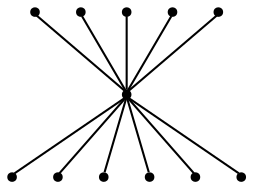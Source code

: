 graph {
  node [shape=point,comment="{\"directed\":false,\"doi\":\"10.1007/978-3-031-49275-4_13\",\"figure\":\"5 (2)\"}"]

  v0 [pos="1475.2902067029902,790.0725730649295"]
  v1 [pos="1216.3812206385433,890.2039000464015"]
  v2 [pos="1460.0159190356565,752.7253910647391"]
  v3 [pos="1412.487519288371,954.5051189041494"]
  v4 [pos="1359.020597212278,985.9055849630563"]
  v5 [pos="1243.5938839923606,1070.1429273809313"]
  v6 [pos="1021.2335491797197,1011.5843081452676"]
  v7 [pos="1456.619534469576,713.6862691825377"]
  v8 [pos="983.0399291504865,901.2513619879629"]
  v9 [pos="1123.9248058973099,691.6205797161599"]
  v10 [pos="992.3747724569564,960.6601479487654"]
  v11 [pos="989.8285014470794,846.9350556344492"]

  v0 -- v1 [id="-1",pos="1475.2902067029902,790.0725730649295 1216.3812206385433,890.2039000464015 1216.3812206385433,890.2039000464015 1216.3812206385433,890.2039000464015"]
  v11 -- v1 [id="-3",pos="989.8285014470794,846.9350556344492 1216.3812206385433,890.2039000464015 1216.3812206385433,890.2039000464015 1216.3812206385433,890.2039000464015"]
  v10 -- v1 [id="-4",pos="992.3747724569564,960.6601479487654 1216.3812206385433,890.2039000464015 1216.3812206385433,890.2039000464015 1216.3812206385433,890.2039000464015"]
  v4 -- v1 [id="-8",pos="1359.020597212278,985.9055849630563 1216.3812206385433,890.2039000464015 1216.3812206385433,890.2039000464015 1216.3812206385433,890.2039000464015"]
  v1 -- v6 [id="-13",pos="1216.3812206385433,890.2039000464015 1021.2335491797197,1011.5843081452676 1021.2335491797197,1011.5843081452676 1021.2335491797197,1011.5843081452676"]
  v1 -- v2 [id="-18",pos="1216.3812206385433,890.2039000464015 1460.0159190356565,752.7253910647391 1460.0159190356565,752.7253910647391 1460.0159190356565,752.7253910647391"]
  v1 -- v7 [id="-19",pos="1216.3812206385433,890.2039000464015 1456.619534469576,713.6862691825377 1456.619534469576,713.6862691825377 1456.619534469576,713.6862691825377"]
  v1 -- v5 [id="-21",pos="1216.3812206385433,890.2039000464015 1243.5938839923606,1070.1429273809313 1243.5938839923606,1070.1429273809313 1243.5938839923606,1070.1429273809313"]
  v1 -- v3 [id="-22",pos="1216.3812206385433,890.2039000464015 1412.487519288371,954.5051189041494 1412.487519288371,954.5051189041494 1412.487519288371,954.5051189041494"]
  v1 -- v8 [id="-23",pos="1216.3812206385433,890.2039000464015 983.0399291504865,901.2513619879629 983.0399291504865,901.2513619879629 983.0399291504865,901.2513619879629"]
  v9 -- v1 [id="-25",pos="1123.9248058973099,691.6205797161599 1216.3812206385433,890.2039000464015 1216.3812206385433,890.2039000464015 1216.3812206385433,890.2039000464015"]
}